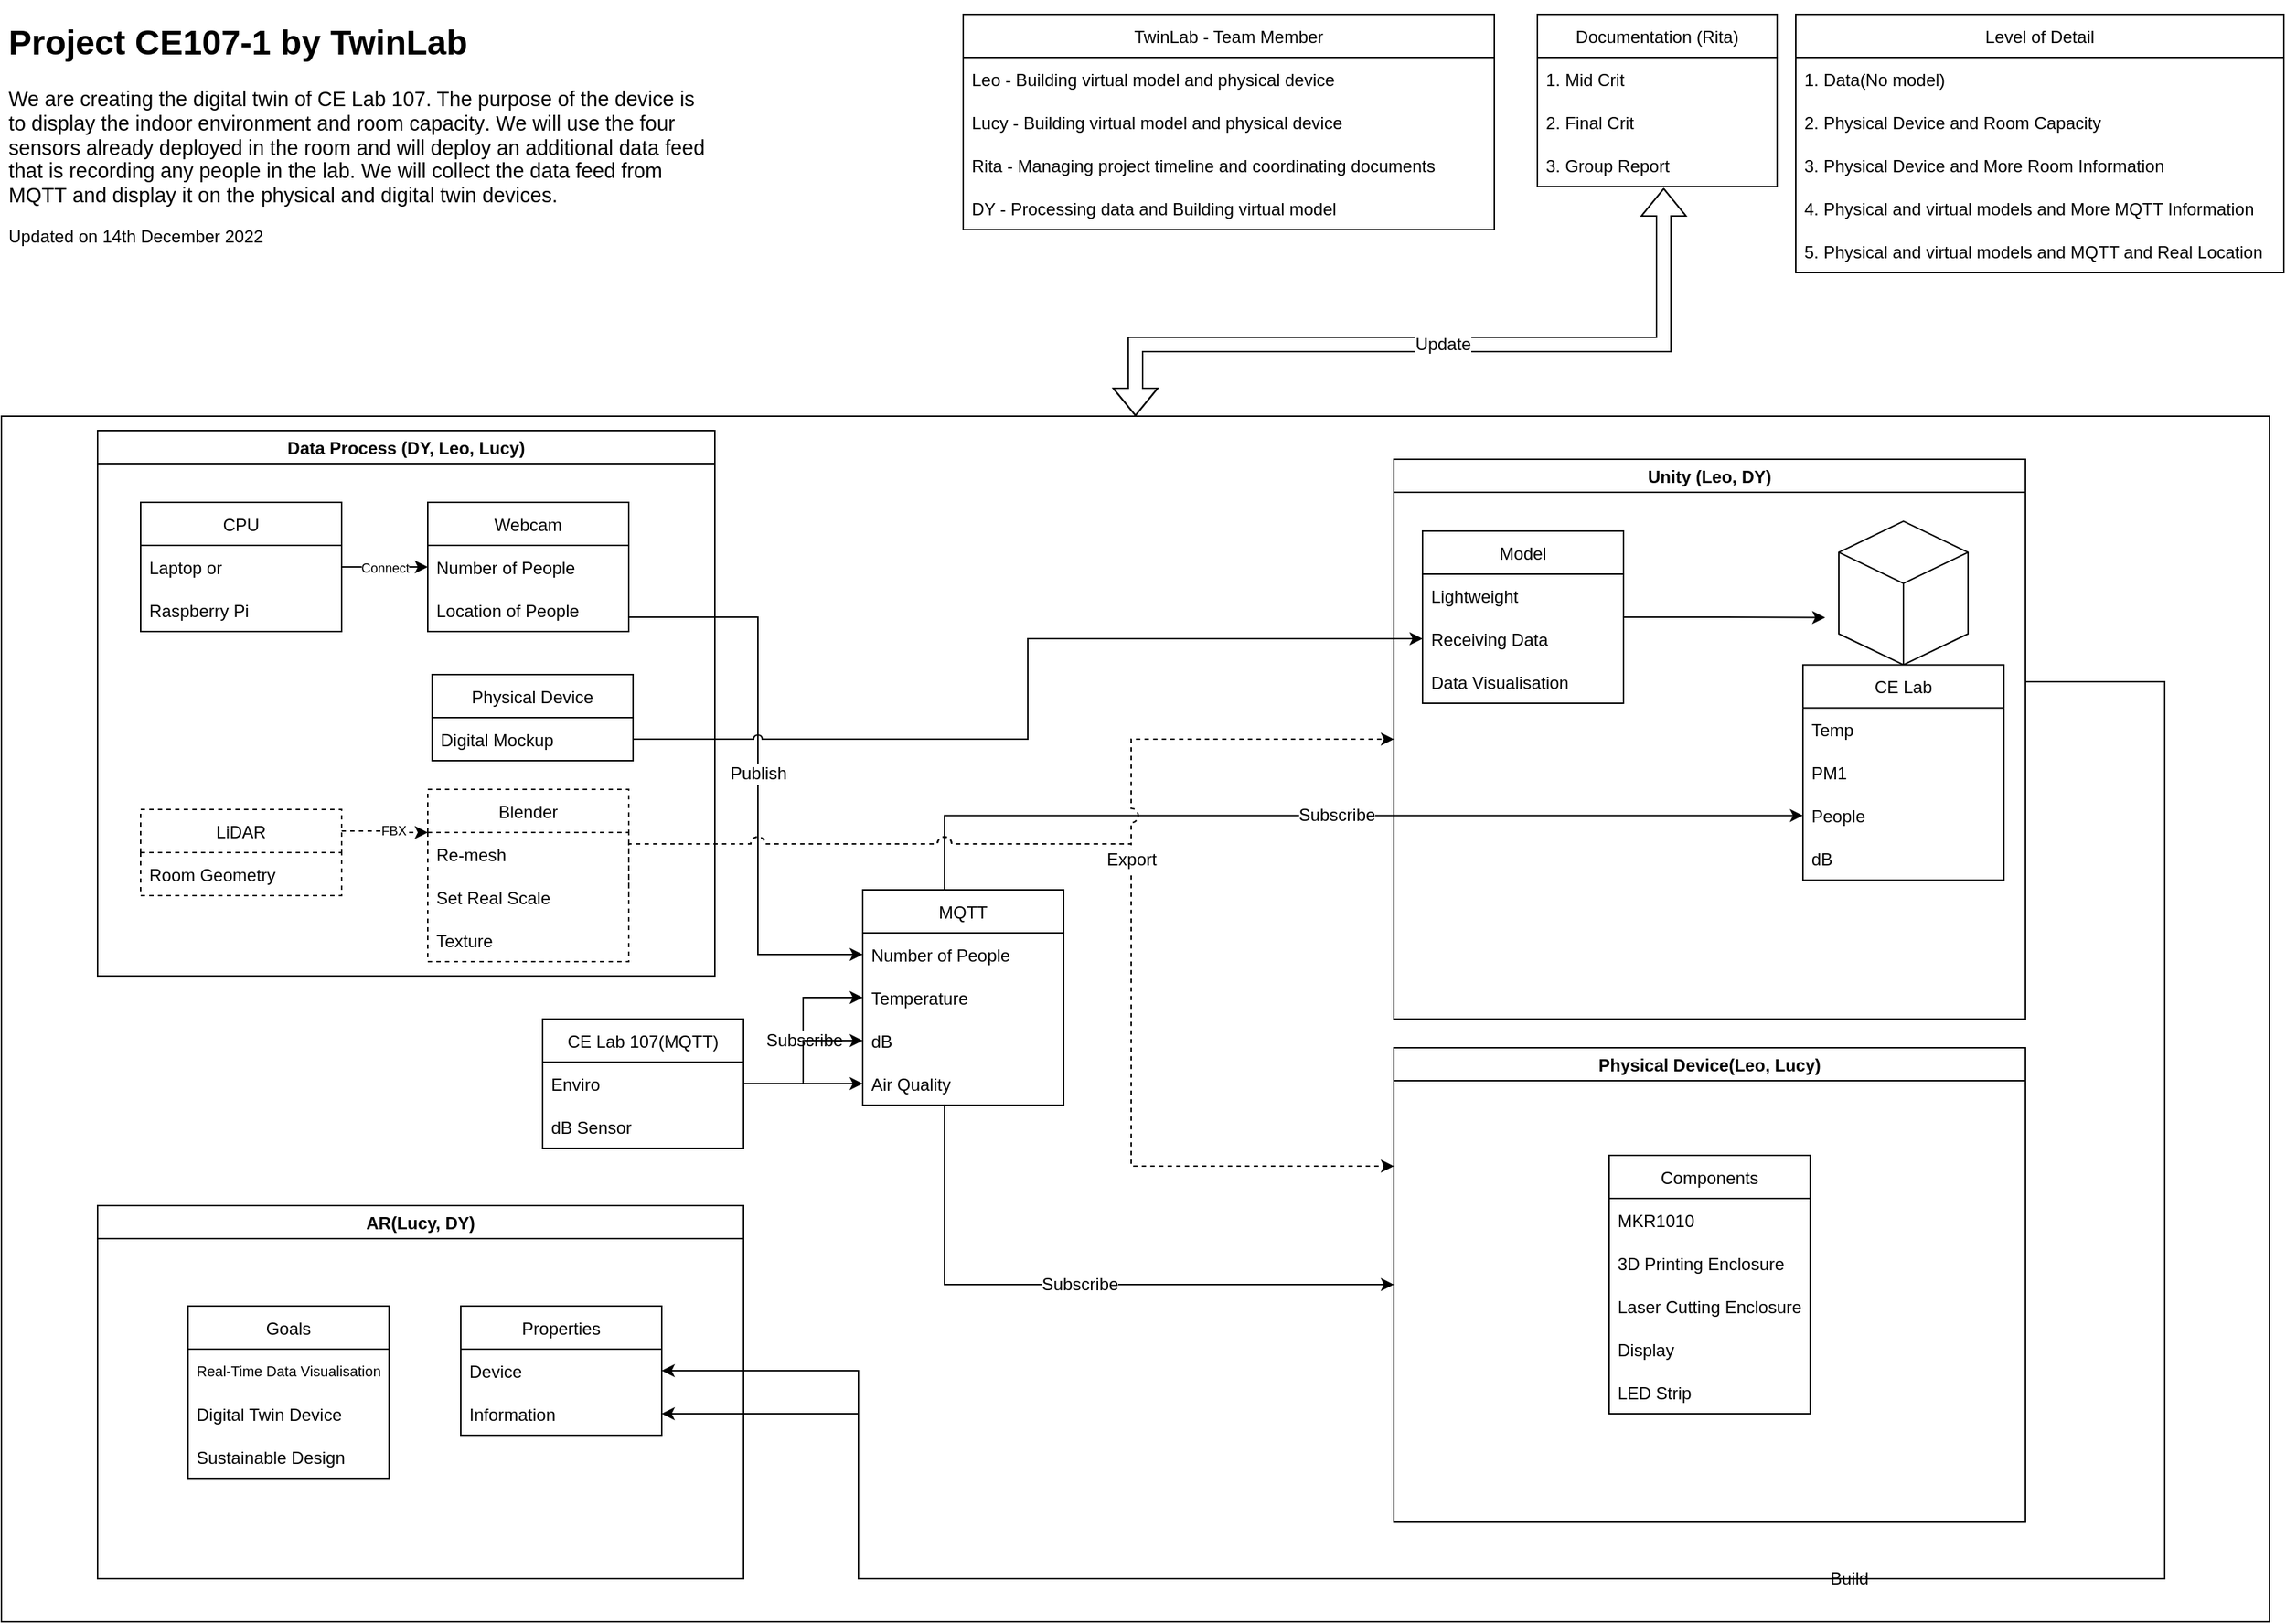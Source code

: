 <mxfile version="20.6.2" type="device"><diagram id="vE7RX9UQKaDv0S348WBW" name="Page-1"><mxGraphModel dx="1357" dy="988" grid="0" gridSize="10" guides="1" tooltips="1" connect="1" arrows="1" fold="1" page="1" pageScale="1" pageWidth="1654" pageHeight="1169" math="0" shadow="0"><root><mxCell id="0"/><mxCell id="1" parent="0"/><mxCell id="xcyJUMpMU9hFBfoiJqLX-135" value="" style="rounded=0;whiteSpace=wrap;html=1;fontSize=12;fontColor=#FFFFFF;fillColor=none;" parent="1" vertex="1"><mxGeometry x="40" y="310" width="1580" height="840" as="geometry"/></mxCell><mxCell id="xcyJUMpMU9hFBfoiJqLX-1" value="&lt;h1&gt;Project CE107-1 by TwinLab&lt;/h1&gt;&lt;h2 style=&quot;margin: 0px; font-variant-numeric: normal; font-variant-east-asian: normal; font-stretch: normal; font-size: 14.3px; line-height: normal; -webkit-text-stroke-color: rgb(0, 0, 0);&quot;&gt;&lt;span style=&quot;font-weight: normal;&quot;&gt;We are creating the digital twin of CE Lab 107. The purpose of the device is to display the indoor environment&lt;span style=&quot;background-color: initial; font-variant-numeric: normal; font-variant-east-asian: normal; font-stretch: normal; font-size: 15px; line-height: normal; font-kerning: none;&quot; class=&quot;s2&quot;&gt; &lt;/span&gt;&lt;span style=&quot;background-color: initial; font-kerning: none;&quot; class=&quot;s1&quot;&gt;and room capacity. We will use the four sensors already deployed in the room and will deploy an additional data&lt;/span&gt;&lt;span style=&quot;background-color: initial; font-variant-numeric: normal; font-variant-east-asian: normal; font-stretch: normal; font-size: 15px; line-height: normal; font-kerning: none;&quot; class=&quot;s2&quot;&gt; &lt;/span&gt;&lt;span style=&quot;background-color: initial; font-kerning: none;&quot; class=&quot;s1&quot;&gt;feed that is recording any people in the lab. We will collect the data feed from MQTT and display it on the&lt;/span&gt;&lt;span style=&quot;background-color: initial; font-variant-numeric: normal; font-variant-east-asian: normal; font-stretch: normal; font-size: 15px; line-height: normal; font-kerning: none;&quot; class=&quot;s2&quot;&gt; &lt;/span&gt;&lt;span style=&quot;background-color: initial; font-kerning: none;&quot; class=&quot;s1&quot;&gt;physical and digital twin devices.&lt;/span&gt;&lt;/span&gt;&lt;/h2&gt;&lt;div&gt;&lt;span style=&quot;font-weight: normal;&quot;&gt;&lt;span style=&quot;background-color: initial; font-kerning: none;&quot; class=&quot;s1&quot;&gt;&lt;br&gt;&lt;/span&gt;&lt;/span&gt;&lt;/div&gt;&lt;div&gt;Updated on 14th December 2022&lt;/div&gt;" style="text;html=1;strokeColor=none;fillColor=none;spacing=5;spacingTop=-20;whiteSpace=wrap;overflow=hidden;rounded=0;align=left;" parent="1" vertex="1"><mxGeometry x="40" y="30" width="500" height="220" as="geometry"/></mxCell><mxCell id="xcyJUMpMU9hFBfoiJqLX-2" value="Data Process (DY, Leo, Lucy)" style="swimlane;" parent="1" vertex="1"><mxGeometry x="107" y="320" width="430" height="380" as="geometry"/></mxCell><mxCell id="xcyJUMpMU9hFBfoiJqLX-4" value="Webcam" style="swimlane;fontStyle=0;childLayout=stackLayout;horizontal=1;startSize=30;horizontalStack=0;resizeParent=1;resizeParentMax=0;resizeLast=0;collapsible=1;marginBottom=0;" parent="xcyJUMpMU9hFBfoiJqLX-2" vertex="1"><mxGeometry x="230" y="50" width="140" height="90" as="geometry"/></mxCell><mxCell id="xcyJUMpMU9hFBfoiJqLX-5" value="Number of People" style="text;strokeColor=none;fillColor=none;align=left;verticalAlign=middle;spacingLeft=4;spacingRight=4;overflow=hidden;points=[[0,0.5],[1,0.5]];portConstraint=eastwest;rotatable=0;" parent="xcyJUMpMU9hFBfoiJqLX-4" vertex="1"><mxGeometry y="30" width="140" height="30" as="geometry"/></mxCell><mxCell id="xcyJUMpMU9hFBfoiJqLX-6" value="Location of People" style="text;strokeColor=none;fillColor=none;align=left;verticalAlign=middle;spacingLeft=4;spacingRight=4;overflow=hidden;points=[[0,0.5],[1,0.5]];portConstraint=eastwest;rotatable=0;" parent="xcyJUMpMU9hFBfoiJqLX-4" vertex="1"><mxGeometry y="60" width="140" height="30" as="geometry"/></mxCell><mxCell id="xcyJUMpMU9hFBfoiJqLX-26" style="edgeStyle=orthogonalEdgeStyle;rounded=0;orthogonalLoop=1;jettySize=auto;html=1;exitX=1;exitY=0.25;exitDx=0;exitDy=0;entryX=0;entryY=0.25;entryDx=0;entryDy=0;fontSize=9;dashed=1;" parent="xcyJUMpMU9hFBfoiJqLX-2" source="xcyJUMpMU9hFBfoiJqLX-8" target="xcyJUMpMU9hFBfoiJqLX-22" edge="1"><mxGeometry relative="1" as="geometry"/></mxCell><mxCell id="xcyJUMpMU9hFBfoiJqLX-27" value="FBX" style="edgeLabel;html=1;align=center;verticalAlign=middle;resizable=0;points=[];fontSize=9;" parent="xcyJUMpMU9hFBfoiJqLX-26" vertex="1" connectable="0"><mxGeometry x="-0.009" y="4" relative="1" as="geometry"><mxPoint x="2" as="offset"/></mxGeometry></mxCell><mxCell id="xcyJUMpMU9hFBfoiJqLX-8" value="LiDAR" style="swimlane;fontStyle=0;childLayout=stackLayout;horizontal=1;startSize=30;horizontalStack=0;resizeParent=1;resizeParentMax=0;resizeLast=0;collapsible=1;marginBottom=0;dashed=1;" parent="xcyJUMpMU9hFBfoiJqLX-2" vertex="1"><mxGeometry x="30" y="264" width="140" height="60" as="geometry"/></mxCell><mxCell id="xcyJUMpMU9hFBfoiJqLX-9" value="Room Geometry" style="text;strokeColor=none;fillColor=none;align=left;verticalAlign=middle;spacingLeft=4;spacingRight=4;overflow=hidden;points=[[0,0.5],[1,0.5]];portConstraint=eastwest;rotatable=0;" parent="xcyJUMpMU9hFBfoiJqLX-8" vertex="1"><mxGeometry y="30" width="140" height="30" as="geometry"/></mxCell><mxCell id="xcyJUMpMU9hFBfoiJqLX-16" value="CPU" style="swimlane;fontStyle=0;childLayout=stackLayout;horizontal=1;startSize=30;horizontalStack=0;resizeParent=1;resizeParentMax=0;resizeLast=0;collapsible=1;marginBottom=0;" parent="xcyJUMpMU9hFBfoiJqLX-2" vertex="1"><mxGeometry x="30" y="50" width="140" height="90" as="geometry"/></mxCell><mxCell id="xcyJUMpMU9hFBfoiJqLX-17" value="Laptop or" style="text;strokeColor=none;fillColor=none;align=left;verticalAlign=middle;spacingLeft=4;spacingRight=4;overflow=hidden;points=[[0,0.5],[1,0.5]];portConstraint=eastwest;rotatable=0;" parent="xcyJUMpMU9hFBfoiJqLX-16" vertex="1"><mxGeometry y="30" width="140" height="30" as="geometry"/></mxCell><mxCell id="xcyJUMpMU9hFBfoiJqLX-18" value="Raspberry Pi" style="text;strokeColor=none;fillColor=none;align=left;verticalAlign=middle;spacingLeft=4;spacingRight=4;overflow=hidden;points=[[0,0.5],[1,0.5]];portConstraint=eastwest;rotatable=0;" parent="xcyJUMpMU9hFBfoiJqLX-16" vertex="1"><mxGeometry y="60" width="140" height="30" as="geometry"/></mxCell><mxCell id="xcyJUMpMU9hFBfoiJqLX-20" value="&lt;font style=&quot;font-size: 9px;&quot;&gt;Connect&lt;/font&gt;" style="edgeStyle=orthogonalEdgeStyle;rounded=0;orthogonalLoop=1;jettySize=auto;html=1;entryX=0;entryY=0.5;entryDx=0;entryDy=0;" parent="xcyJUMpMU9hFBfoiJqLX-2" source="xcyJUMpMU9hFBfoiJqLX-17" target="xcyJUMpMU9hFBfoiJqLX-5" edge="1"><mxGeometry relative="1" as="geometry"/></mxCell><mxCell id="xcyJUMpMU9hFBfoiJqLX-22" value="Blender" style="swimlane;fontStyle=0;childLayout=stackLayout;horizontal=1;startSize=30;horizontalStack=0;resizeParent=1;resizeParentMax=0;resizeLast=0;collapsible=1;marginBottom=0;dashed=1;" parent="xcyJUMpMU9hFBfoiJqLX-2" vertex="1"><mxGeometry x="230" y="250" width="140" height="120" as="geometry"/></mxCell><mxCell id="xcyJUMpMU9hFBfoiJqLX-23" value="Re-mesh" style="text;strokeColor=none;fillColor=none;align=left;verticalAlign=middle;spacingLeft=4;spacingRight=4;overflow=hidden;points=[[0,0.5],[1,0.5]];portConstraint=eastwest;rotatable=0;" parent="xcyJUMpMU9hFBfoiJqLX-22" vertex="1"><mxGeometry y="30" width="140" height="30" as="geometry"/></mxCell><mxCell id="xcyJUMpMU9hFBfoiJqLX-24" value="Set Real Scale" style="text;strokeColor=none;fillColor=none;align=left;verticalAlign=middle;spacingLeft=4;spacingRight=4;overflow=hidden;points=[[0,0.5],[1,0.5]];portConstraint=eastwest;rotatable=0;" parent="xcyJUMpMU9hFBfoiJqLX-22" vertex="1"><mxGeometry y="60" width="140" height="30" as="geometry"/></mxCell><mxCell id="xcyJUMpMU9hFBfoiJqLX-50" value="Texture" style="text;strokeColor=none;fillColor=none;align=left;verticalAlign=middle;spacingLeft=4;spacingRight=4;overflow=hidden;points=[[0,0.5],[1,0.5]];portConstraint=eastwest;rotatable=0;" parent="xcyJUMpMU9hFBfoiJqLX-22" vertex="1"><mxGeometry y="90" width="140" height="30" as="geometry"/></mxCell><mxCell id="xcyJUMpMU9hFBfoiJqLX-43" value="Unity (Leo, DY)" style="swimlane;fontSize=12;" parent="1" vertex="1"><mxGeometry x="1010" y="340" width="440" height="390" as="geometry"/></mxCell><mxCell id="xcyJUMpMU9hFBfoiJqLX-71" style="edgeStyle=orthogonalEdgeStyle;rounded=0;orthogonalLoop=1;jettySize=auto;html=1;fontSize=12;" parent="xcyJUMpMU9hFBfoiJqLX-43" source="xcyJUMpMU9hFBfoiJqLX-45" edge="1"><mxGeometry relative="1" as="geometry"><mxPoint x="300.5" y="110.3" as="targetPoint"/></mxGeometry></mxCell><mxCell id="xcyJUMpMU9hFBfoiJqLX-45" value="Model" style="swimlane;fontStyle=0;childLayout=stackLayout;horizontal=1;startSize=30;horizontalStack=0;resizeParent=1;resizeParentMax=0;resizeLast=0;collapsible=1;marginBottom=0;fontSize=12;" parent="xcyJUMpMU9hFBfoiJqLX-43" vertex="1"><mxGeometry x="20" y="50" width="140" height="120" as="geometry"/></mxCell><mxCell id="xcyJUMpMU9hFBfoiJqLX-46" value="Lightweight" style="text;strokeColor=none;fillColor=none;align=left;verticalAlign=middle;spacingLeft=4;spacingRight=4;overflow=hidden;points=[[0,0.5],[1,0.5]];portConstraint=eastwest;rotatable=0;fontSize=12;" parent="xcyJUMpMU9hFBfoiJqLX-45" vertex="1"><mxGeometry y="30" width="140" height="30" as="geometry"/></mxCell><mxCell id="xcyJUMpMU9hFBfoiJqLX-47" value="Receiving Data" style="text;strokeColor=none;fillColor=none;align=left;verticalAlign=middle;spacingLeft=4;spacingRight=4;overflow=hidden;points=[[0,0.5],[1,0.5]];portConstraint=eastwest;rotatable=0;fontSize=12;" parent="xcyJUMpMU9hFBfoiJqLX-45" vertex="1"><mxGeometry y="60" width="140" height="30" as="geometry"/></mxCell><mxCell id="xcyJUMpMU9hFBfoiJqLX-48" value="Data Visualisation" style="text;strokeColor=none;fillColor=none;align=left;verticalAlign=middle;spacingLeft=4;spacingRight=4;overflow=hidden;points=[[0,0.5],[1,0.5]];portConstraint=eastwest;rotatable=0;fontSize=12;" parent="xcyJUMpMU9hFBfoiJqLX-45" vertex="1"><mxGeometry y="90" width="140" height="30" as="geometry"/></mxCell><mxCell id="xcyJUMpMU9hFBfoiJqLX-70" value="" style="group" parent="xcyJUMpMU9hFBfoiJqLX-43" vertex="1" connectable="0"><mxGeometry x="310" y="-25.0" width="124" height="270" as="geometry"/></mxCell><mxCell id="xcyJUMpMU9hFBfoiJqLX-67" value="" style="html=1;whiteSpace=wrap;shape=isoCube2;backgroundOutline=1;isoAngle=15;fontSize=12;" parent="xcyJUMpMU9hFBfoiJqLX-70" vertex="1"><mxGeometry y="68.23" width="90" height="100" as="geometry"/></mxCell><mxCell id="xcyJUMpMU9hFBfoiJqLX-77" value="CE Lab" style="swimlane;fontStyle=0;childLayout=stackLayout;horizontal=1;startSize=30;horizontalStack=0;resizeParent=1;resizeParentMax=0;resizeLast=0;collapsible=1;marginBottom=0;fontSize=12;" parent="xcyJUMpMU9hFBfoiJqLX-70" vertex="1"><mxGeometry x="-25" y="168.23" width="140" height="150" as="geometry"/></mxCell><mxCell id="xcyJUMpMU9hFBfoiJqLX-81" value="Temp" style="text;strokeColor=none;fillColor=none;align=left;verticalAlign=middle;spacingLeft=4;spacingRight=4;overflow=hidden;points=[[0,0.5],[1,0.5]];portConstraint=eastwest;rotatable=0;fontSize=12;" parent="xcyJUMpMU9hFBfoiJqLX-77" vertex="1"><mxGeometry y="30" width="140" height="30" as="geometry"/></mxCell><mxCell id="xcyJUMpMU9hFBfoiJqLX-82" value="PM1" style="text;strokeColor=none;fillColor=none;align=left;verticalAlign=middle;spacingLeft=4;spacingRight=4;overflow=hidden;points=[[0,0.5],[1,0.5]];portConstraint=eastwest;rotatable=0;fontSize=12;" parent="xcyJUMpMU9hFBfoiJqLX-77" vertex="1"><mxGeometry y="60" width="140" height="30" as="geometry"/></mxCell><mxCell id="xcyJUMpMU9hFBfoiJqLX-83" value="People" style="text;strokeColor=none;fillColor=none;align=left;verticalAlign=middle;spacingLeft=4;spacingRight=4;overflow=hidden;points=[[0,0.5],[1,0.5]];portConstraint=eastwest;rotatable=0;fontSize=12;" parent="xcyJUMpMU9hFBfoiJqLX-77" vertex="1"><mxGeometry y="90" width="140" height="30" as="geometry"/></mxCell><mxCell id="nDih6jpR5SQk02oD9a8n-2" value="dB" style="text;strokeColor=none;fillColor=none;align=left;verticalAlign=middle;spacingLeft=4;spacingRight=4;overflow=hidden;points=[[0,0.5],[1,0.5]];portConstraint=eastwest;rotatable=0;fontSize=12;" vertex="1" parent="xcyJUMpMU9hFBfoiJqLX-77"><mxGeometry y="120" width="140" height="30" as="geometry"/></mxCell><mxCell id="xcyJUMpMU9hFBfoiJqLX-66" value="Subscribe" style="edgeStyle=orthogonalEdgeStyle;rounded=0;orthogonalLoop=1;jettySize=auto;html=1;entryX=0;entryY=0.5;entryDx=0;entryDy=0;fontSize=12;" parent="1" source="xcyJUMpMU9hFBfoiJqLX-52" target="xcyJUMpMU9hFBfoiJqLX-83" edge="1"><mxGeometry relative="1" as="geometry"><Array as="points"><mxPoint x="697" y="588"/></Array></mxGeometry></mxCell><mxCell id="xcyJUMpMU9hFBfoiJqLX-134" value="&lt;font color=&quot;#000000&quot;&gt;Subscribe&lt;/font&gt;" style="edgeStyle=orthogonalEdgeStyle;rounded=0;jumpStyle=arc;jumpSize=10;orthogonalLoop=1;jettySize=auto;html=1;entryX=0;entryY=0.5;entryDx=0;entryDy=0;fontSize=12;fontColor=#FFFFFF;" parent="1" source="xcyJUMpMU9hFBfoiJqLX-52" target="xcyJUMpMU9hFBfoiJqLX-84" edge="1"><mxGeometry relative="1" as="geometry"><Array as="points"><mxPoint x="697" y="915"/></Array></mxGeometry></mxCell><mxCell id="xcyJUMpMU9hFBfoiJqLX-52" value="MQTT" style="swimlane;fontStyle=0;childLayout=stackLayout;horizontal=1;startSize=30;horizontalStack=0;resizeParent=1;resizeParentMax=0;resizeLast=0;collapsible=1;marginBottom=0;fontSize=12;" parent="1" vertex="1"><mxGeometry x="640" y="640" width="140" height="150" as="geometry"/></mxCell><mxCell id="xcyJUMpMU9hFBfoiJqLX-53" value="Number of People" style="text;strokeColor=none;fillColor=none;align=left;verticalAlign=middle;spacingLeft=4;spacingRight=4;overflow=hidden;points=[[0,0.5],[1,0.5]];portConstraint=eastwest;rotatable=0;fontSize=12;" parent="xcyJUMpMU9hFBfoiJqLX-52" vertex="1"><mxGeometry y="30" width="140" height="30" as="geometry"/></mxCell><mxCell id="xcyJUMpMU9hFBfoiJqLX-54" value="Temperature" style="text;strokeColor=none;fillColor=none;align=left;verticalAlign=middle;spacingLeft=4;spacingRight=4;overflow=hidden;points=[[0,0.5],[1,0.5]];portConstraint=eastwest;rotatable=0;fontSize=12;" parent="xcyJUMpMU9hFBfoiJqLX-52" vertex="1"><mxGeometry y="60" width="140" height="30" as="geometry"/></mxCell><mxCell id="xcyJUMpMU9hFBfoiJqLX-55" value="dB" style="text;strokeColor=none;fillColor=none;align=left;verticalAlign=middle;spacingLeft=4;spacingRight=4;overflow=hidden;points=[[0,0.5],[1,0.5]];portConstraint=eastwest;rotatable=0;fontSize=12;" parent="xcyJUMpMU9hFBfoiJqLX-52" vertex="1"><mxGeometry y="90" width="140" height="30" as="geometry"/></mxCell><mxCell id="xcyJUMpMU9hFBfoiJqLX-104" value="Air Quality" style="text;strokeColor=none;fillColor=none;align=left;verticalAlign=middle;spacingLeft=4;spacingRight=4;overflow=hidden;points=[[0,0.5],[1,0.5]];portConstraint=eastwest;rotatable=0;fontSize=12;" parent="xcyJUMpMU9hFBfoiJqLX-52" vertex="1"><mxGeometry y="120" width="140" height="30" as="geometry"/></mxCell><mxCell id="xcyJUMpMU9hFBfoiJqLX-56" value="Publish" style="edgeStyle=orthogonalEdgeStyle;rounded=0;orthogonalLoop=1;jettySize=auto;html=1;entryX=0;entryY=0.5;entryDx=0;entryDy=0;fontSize=12;" parent="1" source="xcyJUMpMU9hFBfoiJqLX-4" target="xcyJUMpMU9hFBfoiJqLX-53" edge="1"><mxGeometry relative="1" as="geometry"><Array as="points"><mxPoint x="567" y="450"/><mxPoint x="567" y="685"/></Array></mxGeometry></mxCell><mxCell id="xcyJUMpMU9hFBfoiJqLX-63" value="Subscribe" style="edgeStyle=orthogonalEdgeStyle;rounded=0;orthogonalLoop=1;jettySize=auto;html=1;entryX=0;entryY=0.5;entryDx=0;entryDy=0;fontSize=12;" parent="1" source="xcyJUMpMU9hFBfoiJqLX-59" target="xcyJUMpMU9hFBfoiJqLX-54" edge="1"><mxGeometry relative="1" as="geometry"/></mxCell><mxCell id="xcyJUMpMU9hFBfoiJqLX-64" style="edgeStyle=orthogonalEdgeStyle;rounded=0;orthogonalLoop=1;jettySize=auto;html=1;entryX=0;entryY=0.5;entryDx=0;entryDy=0;fontSize=12;" parent="1" source="xcyJUMpMU9hFBfoiJqLX-59" target="xcyJUMpMU9hFBfoiJqLX-55" edge="1"><mxGeometry relative="1" as="geometry"/></mxCell><mxCell id="xcyJUMpMU9hFBfoiJqLX-59" value="CE Lab 107(MQTT)" style="swimlane;fontStyle=0;childLayout=stackLayout;horizontal=1;startSize=30;horizontalStack=0;resizeParent=1;resizeParentMax=0;resizeLast=0;collapsible=1;marginBottom=0;fontSize=12;" parent="1" vertex="1"><mxGeometry x="417" y="730" width="140" height="90" as="geometry"/></mxCell><mxCell id="xcyJUMpMU9hFBfoiJqLX-60" value="Enviro" style="text;strokeColor=none;fillColor=none;align=left;verticalAlign=middle;spacingLeft=4;spacingRight=4;overflow=hidden;points=[[0,0.5],[1,0.5]];portConstraint=eastwest;rotatable=0;fontSize=12;" parent="xcyJUMpMU9hFBfoiJqLX-59" vertex="1"><mxGeometry y="30" width="140" height="30" as="geometry"/></mxCell><mxCell id="nDih6jpR5SQk02oD9a8n-1" value="dB Sensor" style="text;strokeColor=none;fillColor=none;align=left;verticalAlign=middle;spacingLeft=4;spacingRight=4;overflow=hidden;points=[[0,0.5],[1,0.5]];portConstraint=eastwest;rotatable=0;fontSize=12;" vertex="1" parent="xcyJUMpMU9hFBfoiJqLX-59"><mxGeometry y="60" width="140" height="30" as="geometry"/></mxCell><mxCell id="xcyJUMpMU9hFBfoiJqLX-84" value="Physical Device(Leo, Lucy)" style="swimlane;fontSize=12;" parent="1" vertex="1"><mxGeometry x="1010" y="750" width="440" height="330" as="geometry"/></mxCell><mxCell id="xcyJUMpMU9hFBfoiJqLX-85" value="Components" style="swimlane;fontStyle=0;childLayout=stackLayout;horizontal=1;startSize=30;horizontalStack=0;resizeParent=1;resizeParentMax=0;resizeLast=0;collapsible=1;marginBottom=0;fontSize=12;" parent="xcyJUMpMU9hFBfoiJqLX-84" vertex="1"><mxGeometry x="150" y="75" width="140" height="180" as="geometry"/></mxCell><mxCell id="xcyJUMpMU9hFBfoiJqLX-86" value="MKR1010" style="text;strokeColor=none;fillColor=none;align=left;verticalAlign=middle;spacingLeft=4;spacingRight=4;overflow=hidden;points=[[0,0.5],[1,0.5]];portConstraint=eastwest;rotatable=0;fontSize=12;" parent="xcyJUMpMU9hFBfoiJqLX-85" vertex="1"><mxGeometry y="30" width="140" height="30" as="geometry"/></mxCell><mxCell id="xcyJUMpMU9hFBfoiJqLX-87" value="3D Printing Enclosure" style="text;strokeColor=none;fillColor=none;align=left;verticalAlign=middle;spacingLeft=4;spacingRight=4;overflow=hidden;points=[[0,0.5],[1,0.5]];portConstraint=eastwest;rotatable=0;fontSize=12;" parent="xcyJUMpMU9hFBfoiJqLX-85" vertex="1"><mxGeometry y="60" width="140" height="30" as="geometry"/></mxCell><mxCell id="nDih6jpR5SQk02oD9a8n-7" value="Laser Cutting Enclosure" style="text;strokeColor=none;fillColor=none;align=left;verticalAlign=middle;spacingLeft=4;spacingRight=4;overflow=hidden;points=[[0,0.5],[1,0.5]];portConstraint=eastwest;rotatable=0;fontSize=12;" vertex="1" parent="xcyJUMpMU9hFBfoiJqLX-85"><mxGeometry y="90" width="140" height="30" as="geometry"/></mxCell><mxCell id="xcyJUMpMU9hFBfoiJqLX-88" value="Display" style="text;strokeColor=none;fillColor=none;align=left;verticalAlign=middle;spacingLeft=4;spacingRight=4;overflow=hidden;points=[[0,0.5],[1,0.5]];portConstraint=eastwest;rotatable=0;fontSize=12;" parent="xcyJUMpMU9hFBfoiJqLX-85" vertex="1"><mxGeometry y="120" width="140" height="30" as="geometry"/></mxCell><mxCell id="nDih6jpR5SQk02oD9a8n-8" value="LED Strip" style="text;strokeColor=none;fillColor=none;align=left;verticalAlign=middle;spacingLeft=4;spacingRight=4;overflow=hidden;points=[[0,0.5],[1,0.5]];portConstraint=eastwest;rotatable=0;fontSize=12;" vertex="1" parent="xcyJUMpMU9hFBfoiJqLX-85"><mxGeometry y="150" width="140" height="30" as="geometry"/></mxCell><mxCell id="xcyJUMpMU9hFBfoiJqLX-89" value="AR(Lucy, DY)" style="swimlane;fontSize=12;" parent="1" vertex="1"><mxGeometry x="107" y="860" width="450" height="260" as="geometry"/></mxCell><mxCell id="xcyJUMpMU9hFBfoiJqLX-90" value="Properties" style="swimlane;fontStyle=0;childLayout=stackLayout;horizontal=1;startSize=30;horizontalStack=0;resizeParent=1;resizeParentMax=0;resizeLast=0;collapsible=1;marginBottom=0;fontSize=12;" parent="1" vertex="1"><mxGeometry x="360" y="930" width="140" height="90" as="geometry"/></mxCell><mxCell id="xcyJUMpMU9hFBfoiJqLX-91" value="Device" style="text;strokeColor=none;fillColor=none;align=left;verticalAlign=middle;spacingLeft=4;spacingRight=4;overflow=hidden;points=[[0,0.5],[1,0.5]];portConstraint=eastwest;rotatable=0;fontSize=12;" parent="xcyJUMpMU9hFBfoiJqLX-90" vertex="1"><mxGeometry y="30" width="140" height="30" as="geometry"/></mxCell><mxCell id="xcyJUMpMU9hFBfoiJqLX-93" value="Information" style="text;strokeColor=none;fillColor=none;align=left;verticalAlign=middle;spacingLeft=4;spacingRight=4;overflow=hidden;points=[[0,0.5],[1,0.5]];portConstraint=eastwest;rotatable=0;fontSize=12;" parent="xcyJUMpMU9hFBfoiJqLX-90" vertex="1"><mxGeometry y="60" width="140" height="30" as="geometry"/></mxCell><mxCell id="xcyJUMpMU9hFBfoiJqLX-96" value="Build" style="edgeStyle=orthogonalEdgeStyle;rounded=0;orthogonalLoop=1;jettySize=auto;html=1;fontSize=12;entryX=1;entryY=0.5;entryDx=0;entryDy=0;" parent="1" source="xcyJUMpMU9hFBfoiJqLX-43" target="xcyJUMpMU9hFBfoiJqLX-93" edge="1"><mxGeometry relative="1" as="geometry"><mxPoint x="1327" y="495.077" as="sourcePoint"/><mxPoint x="537" y="1110" as="targetPoint"/><Array as="points"><mxPoint x="1547" y="495"/><mxPoint x="1547" y="1120"/><mxPoint x="637" y="1120"/><mxPoint x="637" y="1005"/></Array></mxGeometry></mxCell><mxCell id="xcyJUMpMU9hFBfoiJqLX-97" value="Level of Detail" style="swimlane;fontStyle=0;childLayout=stackLayout;horizontal=1;startSize=30;horizontalStack=0;resizeParent=1;resizeParentMax=0;resizeLast=0;collapsible=1;marginBottom=0;fontSize=12;" parent="1" vertex="1"><mxGeometry x="1290" y="30" width="340" height="180" as="geometry"/></mxCell><mxCell id="xcyJUMpMU9hFBfoiJqLX-98" value="1. Data(No model)" style="text;strokeColor=none;fillColor=none;align=left;verticalAlign=middle;spacingLeft=4;spacingRight=4;overflow=hidden;points=[[0,0.5],[1,0.5]];portConstraint=eastwest;rotatable=0;fontSize=12;" parent="xcyJUMpMU9hFBfoiJqLX-97" vertex="1"><mxGeometry y="30" width="340" height="30" as="geometry"/></mxCell><mxCell id="xcyJUMpMU9hFBfoiJqLX-99" value="2. Physical Device and Room Capacity" style="text;strokeColor=none;fillColor=none;align=left;verticalAlign=middle;spacingLeft=4;spacingRight=4;overflow=hidden;points=[[0,0.5],[1,0.5]];portConstraint=eastwest;rotatable=0;fontSize=12;" parent="xcyJUMpMU9hFBfoiJqLX-97" vertex="1"><mxGeometry y="60" width="340" height="30" as="geometry"/></mxCell><mxCell id="xcyJUMpMU9hFBfoiJqLX-100" value="3. Physical Device and More Room Information" style="text;strokeColor=none;fillColor=none;align=left;verticalAlign=middle;spacingLeft=4;spacingRight=4;overflow=hidden;points=[[0,0.5],[1,0.5]];portConstraint=eastwest;rotatable=0;fontSize=12;" parent="xcyJUMpMU9hFBfoiJqLX-97" vertex="1"><mxGeometry y="90" width="340" height="30" as="geometry"/></mxCell><mxCell id="xcyJUMpMU9hFBfoiJqLX-101" value="4. Physical and virtual models and More MQTT Information" style="text;strokeColor=none;fillColor=none;align=left;verticalAlign=middle;spacingLeft=4;spacingRight=4;overflow=hidden;points=[[0,0.5],[1,0.5]];portConstraint=eastwest;rotatable=0;fontSize=12;" parent="xcyJUMpMU9hFBfoiJqLX-97" vertex="1"><mxGeometry y="120" width="340" height="30" as="geometry"/></mxCell><mxCell id="xcyJUMpMU9hFBfoiJqLX-102" value="5. Physical and virtual models and MQTT and Real Location" style="text;strokeColor=none;fillColor=none;align=left;verticalAlign=middle;spacingLeft=4;spacingRight=4;overflow=hidden;points=[[0,0.5],[1,0.5]];portConstraint=eastwest;rotatable=0;fontSize=12;" parent="xcyJUMpMU9hFBfoiJqLX-97" vertex="1"><mxGeometry y="150" width="340" height="30" as="geometry"/></mxCell><mxCell id="xcyJUMpMU9hFBfoiJqLX-105" style="edgeStyle=orthogonalEdgeStyle;rounded=0;orthogonalLoop=1;jettySize=auto;html=1;entryX=0;entryY=0.5;entryDx=0;entryDy=0;fontSize=12;" parent="1" source="xcyJUMpMU9hFBfoiJqLX-59" target="xcyJUMpMU9hFBfoiJqLX-104" edge="1"><mxGeometry relative="1" as="geometry"><mxPoint x="627" y="775" as="targetPoint"/></mxGeometry></mxCell><mxCell id="xcyJUMpMU9hFBfoiJqLX-108" style="edgeStyle=orthogonalEdgeStyle;rounded=0;orthogonalLoop=1;jettySize=auto;html=1;entryX=0;entryY=0.5;entryDx=0;entryDy=0;fontSize=12;fontColor=#FFFFFF;jumpStyle=arc;jumpSize=10;dashed=1;exitX=1;exitY=0.5;exitDx=0;exitDy=0;" parent="1" source="xcyJUMpMU9hFBfoiJqLX-24" target="xcyJUMpMU9hFBfoiJqLX-43" edge="1"><mxGeometry relative="1" as="geometry"><Array as="points"><mxPoint x="477" y="608"/><mxPoint x="827" y="608"/><mxPoint x="827" y="535"/></Array></mxGeometry></mxCell><mxCell id="xcyJUMpMU9hFBfoiJqLX-109" value="&lt;font color=&quot;#000000&quot;&gt;Export&lt;/font&gt;" style="edgeStyle=orthogonalEdgeStyle;rounded=0;jumpStyle=arc;jumpSize=10;orthogonalLoop=1;jettySize=auto;html=1;entryX=0;entryY=0.25;entryDx=0;entryDy=0;fontSize=12;fontColor=#FFFFFF;dashed=1;exitX=1;exitY=0.5;exitDx=0;exitDy=0;" parent="1" source="xcyJUMpMU9hFBfoiJqLX-24" target="xcyJUMpMU9hFBfoiJqLX-84" edge="1"><mxGeometry relative="1" as="geometry"><Array as="points"><mxPoint x="477" y="608"/><mxPoint x="827" y="608"/><mxPoint x="827" y="833"/></Array></mxGeometry></mxCell><mxCell id="xcyJUMpMU9hFBfoiJqLX-119" value="Documentation (Rita)" style="swimlane;fontStyle=0;childLayout=stackLayout;horizontal=1;startSize=30;horizontalStack=0;resizeParent=1;resizeParentMax=0;resizeLast=0;collapsible=1;marginBottom=0;fontSize=12;" parent="1" vertex="1"><mxGeometry x="1110" y="30" width="167" height="120" as="geometry"/></mxCell><mxCell id="xcyJUMpMU9hFBfoiJqLX-120" value="1. Mid Crit" style="text;strokeColor=none;fillColor=none;align=left;verticalAlign=middle;spacingLeft=4;spacingRight=4;overflow=hidden;points=[[0,0.5],[1,0.5]];portConstraint=eastwest;rotatable=0;fontSize=12;" parent="xcyJUMpMU9hFBfoiJqLX-119" vertex="1"><mxGeometry y="30" width="167" height="30" as="geometry"/></mxCell><mxCell id="xcyJUMpMU9hFBfoiJqLX-121" value="2. Final Crit" style="text;strokeColor=none;fillColor=none;align=left;verticalAlign=middle;spacingLeft=4;spacingRight=4;overflow=hidden;points=[[0,0.5],[1,0.5]];portConstraint=eastwest;rotatable=0;fontSize=12;" parent="xcyJUMpMU9hFBfoiJqLX-119" vertex="1"><mxGeometry y="60" width="167" height="30" as="geometry"/></mxCell><mxCell id="xcyJUMpMU9hFBfoiJqLX-122" value="3. Group Report" style="text;strokeColor=none;fillColor=none;align=left;verticalAlign=middle;spacingLeft=4;spacingRight=4;overflow=hidden;points=[[0,0.5],[1,0.5]];portConstraint=eastwest;rotatable=0;fontSize=12;" parent="xcyJUMpMU9hFBfoiJqLX-119" vertex="1"><mxGeometry y="90" width="167" height="30" as="geometry"/></mxCell><mxCell id="xcyJUMpMU9hFBfoiJqLX-125" value="TwinLab - Team Member" style="swimlane;fontStyle=0;childLayout=stackLayout;horizontal=1;startSize=30;horizontalStack=0;resizeParent=1;resizeParentMax=0;resizeLast=0;collapsible=1;marginBottom=0;fontSize=12;" parent="1" vertex="1"><mxGeometry x="710" y="30" width="370" height="150" as="geometry"/></mxCell><mxCell id="xcyJUMpMU9hFBfoiJqLX-126" value="Leo - Building virtual model and physical device" style="text;strokeColor=none;fillColor=none;align=left;verticalAlign=middle;spacingLeft=4;spacingRight=4;overflow=hidden;points=[[0,0.5],[1,0.5]];portConstraint=eastwest;rotatable=0;fontSize=12;" parent="xcyJUMpMU9hFBfoiJqLX-125" vertex="1"><mxGeometry y="30" width="370" height="30" as="geometry"/></mxCell><mxCell id="xcyJUMpMU9hFBfoiJqLX-127" value="Lucy - Building virtual model and physical device" style="text;strokeColor=none;fillColor=none;align=left;verticalAlign=middle;spacingLeft=4;spacingRight=4;overflow=hidden;points=[[0,0.5],[1,0.5]];portConstraint=eastwest;rotatable=0;fontSize=12;" parent="xcyJUMpMU9hFBfoiJqLX-125" vertex="1"><mxGeometry y="60" width="370" height="30" as="geometry"/></mxCell><mxCell id="xcyJUMpMU9hFBfoiJqLX-128" value="Rita - Managing project timeline and coordinating documents" style="text;strokeColor=none;fillColor=none;align=left;verticalAlign=middle;spacingLeft=4;spacingRight=4;overflow=hidden;points=[[0,0.5],[1,0.5]];portConstraint=eastwest;rotatable=0;fontSize=12;" parent="xcyJUMpMU9hFBfoiJqLX-125" vertex="1"><mxGeometry y="90" width="370" height="30" as="geometry"/></mxCell><mxCell id="xcyJUMpMU9hFBfoiJqLX-129" value="DY - Processing data and Building virtual model" style="text;strokeColor=none;fillColor=none;align=left;verticalAlign=middle;spacingLeft=4;spacingRight=4;overflow=hidden;points=[[0,0.5],[1,0.5]];portConstraint=eastwest;rotatable=0;fontSize=12;" parent="xcyJUMpMU9hFBfoiJqLX-125" vertex="1"><mxGeometry y="120" width="370" height="30" as="geometry"/></mxCell><mxCell id="xcyJUMpMU9hFBfoiJqLX-133" style="edgeStyle=orthogonalEdgeStyle;rounded=0;orthogonalLoop=1;jettySize=auto;html=1;entryX=1;entryY=0.5;entryDx=0;entryDy=0;fontSize=12;" parent="1" source="xcyJUMpMU9hFBfoiJqLX-43" target="xcyJUMpMU9hFBfoiJqLX-91" edge="1"><mxGeometry relative="1" as="geometry"><mxPoint x="1450" y="495.059" as="sourcePoint"/><mxPoint x="527.0" y="985" as="targetPoint"/><Array as="points"><mxPoint x="1547" y="495"/><mxPoint x="1547" y="1120"/><mxPoint x="637" y="1120"/><mxPoint x="637" y="975"/></Array></mxGeometry></mxCell><mxCell id="xcyJUMpMU9hFBfoiJqLX-136" value="&lt;font color=&quot;#000000&quot;&gt;Update&lt;/font&gt;" style="edgeStyle=orthogonalEdgeStyle;rounded=0;jumpStyle=arc;jumpSize=10;orthogonalLoop=1;jettySize=auto;html=1;fontSize=12;fontColor=#FFFFFF;startArrow=classic;startFill=1;shape=flexArrow;entryX=0.527;entryY=1.033;entryDx=0;entryDy=0;entryPerimeter=0;" parent="1" source="xcyJUMpMU9hFBfoiJqLX-135" target="xcyJUMpMU9hFBfoiJqLX-122" edge="1"><mxGeometry relative="1" as="geometry"><mxPoint x="1470" y="210" as="targetPoint"/><Array as="points"><mxPoint x="830" y="260"/><mxPoint x="1198" y="260"/></Array></mxGeometry></mxCell><mxCell id="nDih6jpR5SQk02oD9a8n-3" value="Physical Device" style="swimlane;fontStyle=0;childLayout=stackLayout;horizontal=1;startSize=30;horizontalStack=0;resizeParent=1;resizeParentMax=0;resizeLast=0;collapsible=1;marginBottom=0;" vertex="1" parent="1"><mxGeometry x="340" y="490" width="140" height="60" as="geometry"/></mxCell><mxCell id="nDih6jpR5SQk02oD9a8n-5" value="Digital Mockup" style="text;strokeColor=none;fillColor=none;align=left;verticalAlign=middle;spacingLeft=4;spacingRight=4;overflow=hidden;points=[[0,0.5],[1,0.5]];portConstraint=eastwest;rotatable=0;" vertex="1" parent="nDih6jpR5SQk02oD9a8n-3"><mxGeometry y="30" width="140" height="30" as="geometry"/></mxCell><mxCell id="nDih6jpR5SQk02oD9a8n-6" style="edgeStyle=orthogonalEdgeStyle;rounded=0;orthogonalLoop=1;jettySize=auto;html=1;entryX=0;entryY=0.5;entryDx=0;entryDy=0;jumpStyle=arc;" edge="1" parent="1" source="nDih6jpR5SQk02oD9a8n-5" target="xcyJUMpMU9hFBfoiJqLX-47"><mxGeometry relative="1" as="geometry"/></mxCell><mxCell id="nDih6jpR5SQk02oD9a8n-9" value="Goals" style="swimlane;fontStyle=0;childLayout=stackLayout;horizontal=1;startSize=30;horizontalStack=0;resizeParent=1;resizeParentMax=0;resizeLast=0;collapsible=1;marginBottom=0;fontSize=12;" vertex="1" parent="1"><mxGeometry x="170" y="930" width="140" height="120" as="geometry"/></mxCell><mxCell id="nDih6jpR5SQk02oD9a8n-10" value="Real-Time Data Visualisation" style="text;strokeColor=none;fillColor=none;align=left;verticalAlign=middle;spacingLeft=4;spacingRight=4;overflow=hidden;points=[[0,0.5],[1,0.5]];portConstraint=eastwest;rotatable=0;fontSize=10;" vertex="1" parent="nDih6jpR5SQk02oD9a8n-9"><mxGeometry y="30" width="140" height="30" as="geometry"/></mxCell><mxCell id="nDih6jpR5SQk02oD9a8n-12" value="Digital Twin Device" style="text;strokeColor=none;fillColor=none;align=left;verticalAlign=middle;spacingLeft=4;spacingRight=4;overflow=hidden;points=[[0,0.5],[1,0.5]];portConstraint=eastwest;rotatable=0;fontSize=12;" vertex="1" parent="nDih6jpR5SQk02oD9a8n-9"><mxGeometry y="60" width="140" height="30" as="geometry"/></mxCell><mxCell id="nDih6jpR5SQk02oD9a8n-13" value="Sustainable Design" style="text;strokeColor=none;fillColor=none;align=left;verticalAlign=middle;spacingLeft=4;spacingRight=4;overflow=hidden;points=[[0,0.5],[1,0.5]];portConstraint=eastwest;rotatable=0;fontSize=12;" vertex="1" parent="nDih6jpR5SQk02oD9a8n-9"><mxGeometry y="90" width="140" height="30" as="geometry"/></mxCell></root></mxGraphModel></diagram></mxfile>